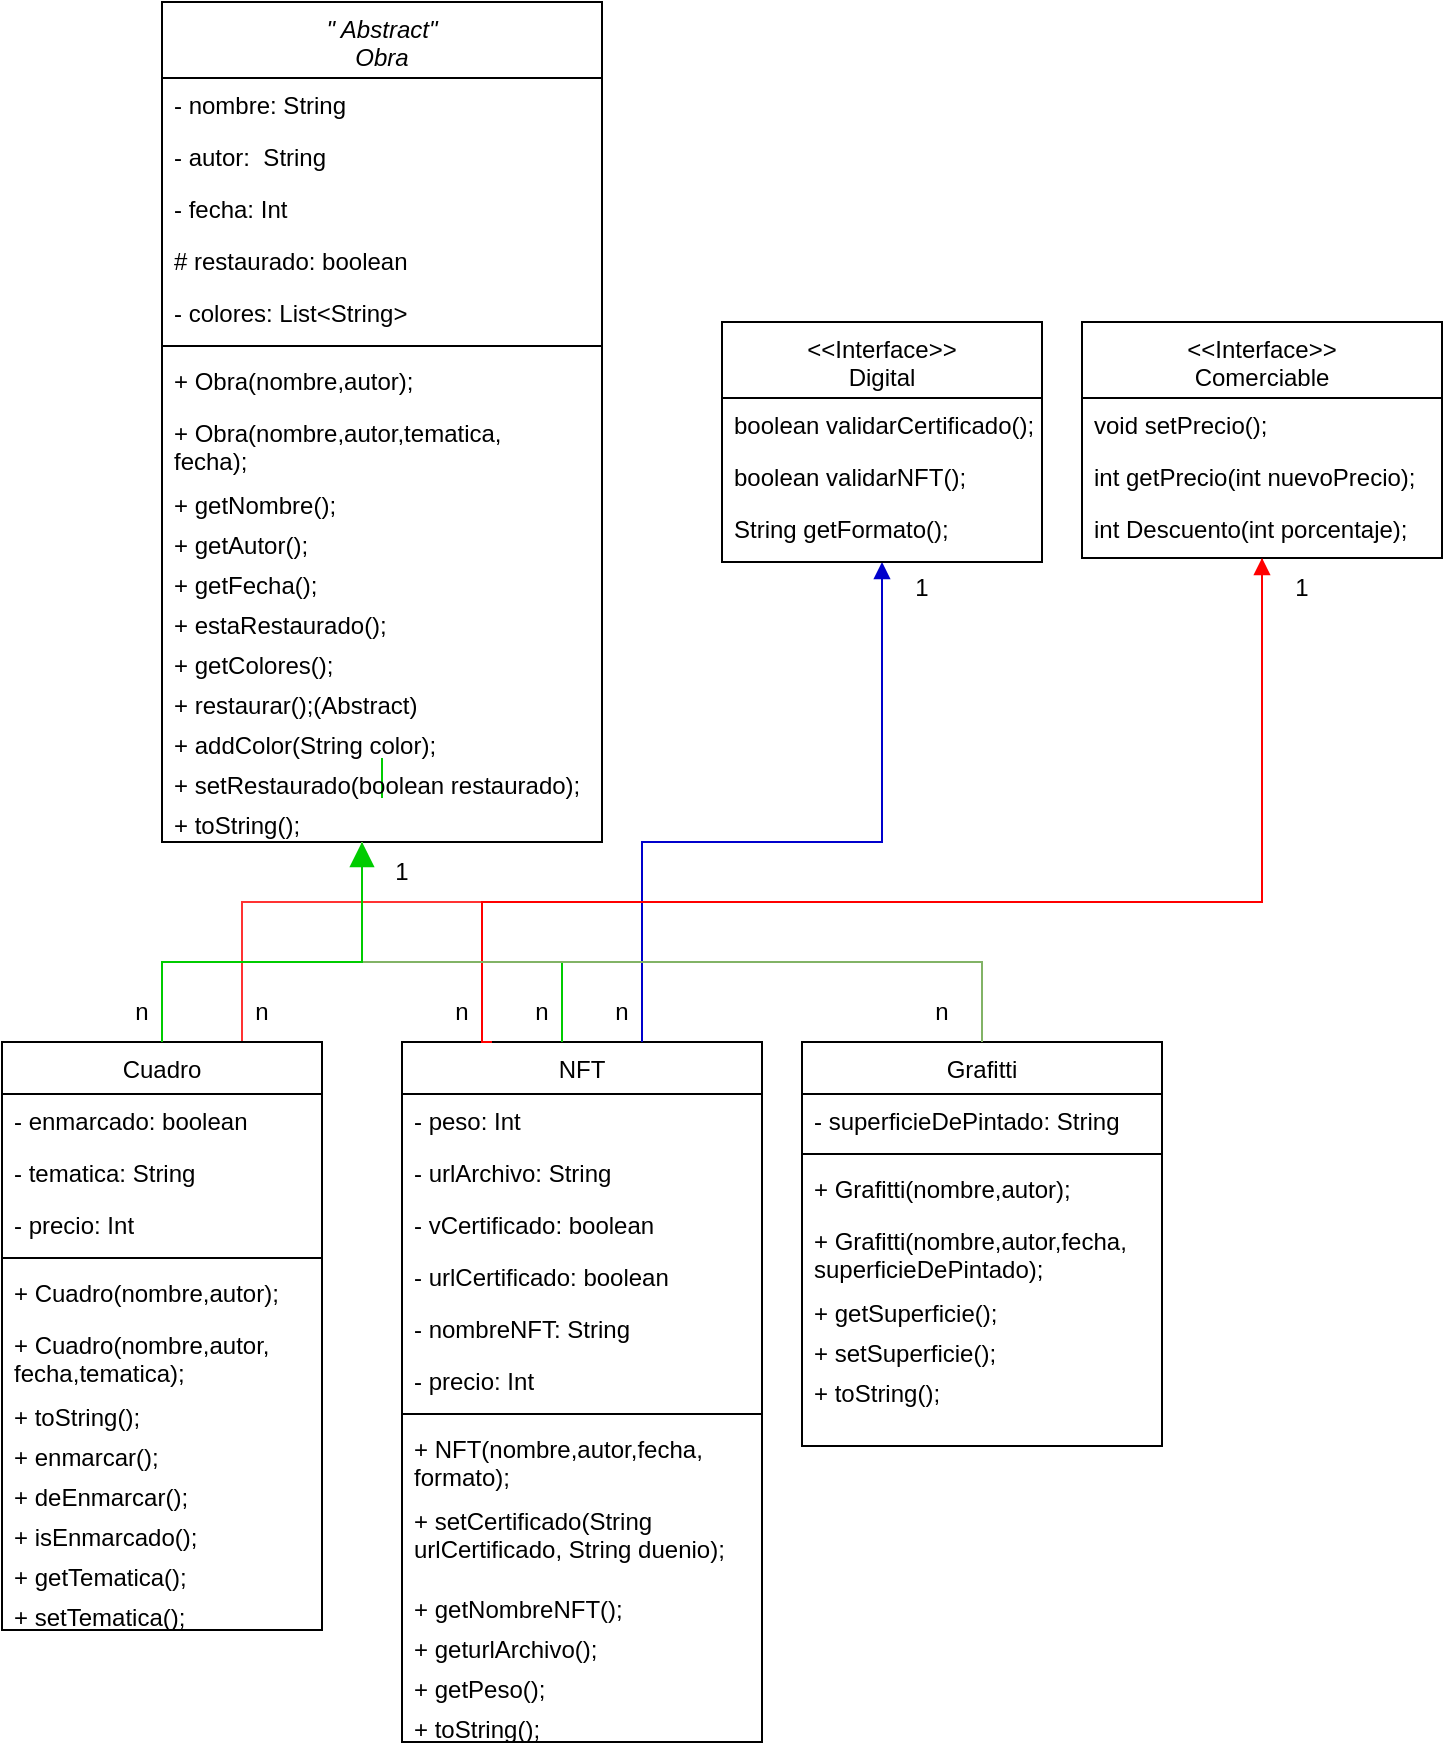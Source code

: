 <mxfile version="20.3.0" type="device"><diagram id="C5RBs43oDa-KdzZeNtuy" name="Page-1"><mxGraphModel dx="677" dy="408" grid="1" gridSize="10" guides="1" tooltips="1" connect="1" arrows="1" fold="1" page="1" pageScale="1" pageWidth="827" pageHeight="1169" math="0" shadow="0"><root><mxCell id="WIyWlLk6GJQsqaUBKTNV-0"/><mxCell id="WIyWlLk6GJQsqaUBKTNV-1" parent="WIyWlLk6GJQsqaUBKTNV-0"/><mxCell id="zkfFHV4jXpPFQw0GAbJ--0" value="&quot; Abstract&quot;&#10;Obra" style="swimlane;fontStyle=2;align=center;verticalAlign=top;childLayout=stackLayout;horizontal=1;startSize=38;horizontalStack=0;resizeParent=1;resizeLast=0;collapsible=1;marginBottom=0;rounded=0;shadow=0;strokeWidth=1;" parent="WIyWlLk6GJQsqaUBKTNV-1" vertex="1"><mxGeometry x="120" y="40" width="220" height="420" as="geometry"><mxRectangle x="230" y="140" width="160" height="26" as="alternateBounds"/></mxGeometry></mxCell><mxCell id="zkfFHV4jXpPFQw0GAbJ--1" value="- nombre: String" style="text;align=left;verticalAlign=top;spacingLeft=4;spacingRight=4;overflow=hidden;rotatable=0;points=[[0,0.5],[1,0.5]];portConstraint=eastwest;" parent="zkfFHV4jXpPFQw0GAbJ--0" vertex="1"><mxGeometry y="38" width="220" height="26" as="geometry"/></mxCell><mxCell id="zkfFHV4jXpPFQw0GAbJ--2" value="- autor:  String" style="text;align=left;verticalAlign=top;spacingLeft=4;spacingRight=4;overflow=hidden;rotatable=0;points=[[0,0.5],[1,0.5]];portConstraint=eastwest;rounded=0;shadow=0;html=0;" parent="zkfFHV4jXpPFQw0GAbJ--0" vertex="1"><mxGeometry y="64" width="220" height="26" as="geometry"/></mxCell><mxCell id="IlGeNTOEbAVLfsoDQ4Li-15" value="- fecha: Int" style="text;align=left;verticalAlign=top;spacingLeft=4;spacingRight=4;overflow=hidden;rotatable=0;points=[[0,0.5],[1,0.5]];portConstraint=eastwest;rounded=0;shadow=0;html=0;" parent="zkfFHV4jXpPFQw0GAbJ--0" vertex="1"><mxGeometry y="90" width="220" height="26" as="geometry"/></mxCell><mxCell id="zkfFHV4jXpPFQw0GAbJ--3" value="# restaurado: boolean" style="text;align=left;verticalAlign=top;spacingLeft=4;spacingRight=4;overflow=hidden;rotatable=0;points=[[0,0.5],[1,0.5]];portConstraint=eastwest;rounded=0;shadow=0;html=0;" parent="zkfFHV4jXpPFQw0GAbJ--0" vertex="1"><mxGeometry y="116" width="220" height="26" as="geometry"/></mxCell><mxCell id="c2WtAOQaHPqkbZbWRUQr-5" value="- colores: List&lt;String&gt;" style="text;align=left;verticalAlign=top;spacingLeft=4;spacingRight=4;overflow=hidden;rotatable=0;points=[[0,0.5],[1,0.5]];portConstraint=eastwest;rounded=0;shadow=0;html=0;" parent="zkfFHV4jXpPFQw0GAbJ--0" vertex="1"><mxGeometry y="142" width="220" height="26" as="geometry"/></mxCell><mxCell id="zkfFHV4jXpPFQw0GAbJ--4" value="" style="line;html=1;strokeWidth=1;align=left;verticalAlign=middle;spacingTop=-1;spacingLeft=3;spacingRight=3;rotatable=0;labelPosition=right;points=[];portConstraint=eastwest;" parent="zkfFHV4jXpPFQw0GAbJ--0" vertex="1"><mxGeometry y="168" width="220" height="8" as="geometry"/></mxCell><mxCell id="IlGeNTOEbAVLfsoDQ4Li-7" value="+ Obra(nombre,autor);" style="text;align=left;verticalAlign=top;spacingLeft=4;spacingRight=4;overflow=hidden;rotatable=0;points=[[0,0.5],[1,0.5]];portConstraint=eastwest;" parent="zkfFHV4jXpPFQw0GAbJ--0" vertex="1"><mxGeometry y="176" width="220" height="26" as="geometry"/></mxCell><mxCell id="IlGeNTOEbAVLfsoDQ4Li-8" value="+ Obra(nombre,autor,tematica,&#10;fecha);" style="text;align=left;verticalAlign=top;spacingLeft=4;spacingRight=4;overflow=hidden;rotatable=0;points=[[0,0.5],[1,0.5]];portConstraint=eastwest;" parent="zkfFHV4jXpPFQw0GAbJ--0" vertex="1"><mxGeometry y="202" width="220" height="36" as="geometry"/></mxCell><mxCell id="EsjitAhI8WHEJejxFA3Y-0" value="+ getNombre();" style="text;align=left;verticalAlign=top;spacingLeft=4;spacingRight=4;overflow=hidden;rotatable=0;points=[[0,0.5],[1,0.5]];portConstraint=eastwest;" parent="zkfFHV4jXpPFQw0GAbJ--0" vertex="1"><mxGeometry y="238" width="220" height="20" as="geometry"/></mxCell><mxCell id="EsjitAhI8WHEJejxFA3Y-1" value="+ getAutor();" style="text;align=left;verticalAlign=top;spacingLeft=4;spacingRight=4;overflow=hidden;rotatable=0;points=[[0,0.5],[1,0.5]];portConstraint=eastwest;" parent="zkfFHV4jXpPFQw0GAbJ--0" vertex="1"><mxGeometry y="258" width="220" height="20" as="geometry"/></mxCell><mxCell id="EsjitAhI8WHEJejxFA3Y-2" value="+ getFecha();" style="text;align=left;verticalAlign=top;spacingLeft=4;spacingRight=4;overflow=hidden;rotatable=0;points=[[0,0.5],[1,0.5]];portConstraint=eastwest;" parent="zkfFHV4jXpPFQw0GAbJ--0" vertex="1"><mxGeometry y="278" width="220" height="20" as="geometry"/></mxCell><mxCell id="EsjitAhI8WHEJejxFA3Y-3" value="+ estaRestaurado();" style="text;align=left;verticalAlign=top;spacingLeft=4;spacingRight=4;overflow=hidden;rotatable=0;points=[[0,0.5],[1,0.5]];portConstraint=eastwest;" parent="zkfFHV4jXpPFQw0GAbJ--0" vertex="1"><mxGeometry y="298" width="220" height="20" as="geometry"/></mxCell><mxCell id="EsjitAhI8WHEJejxFA3Y-4" value="+ getColores();" style="text;align=left;verticalAlign=top;spacingLeft=4;spacingRight=4;overflow=hidden;rotatable=0;points=[[0,0.5],[1,0.5]];portConstraint=eastwest;" parent="zkfFHV4jXpPFQw0GAbJ--0" vertex="1"><mxGeometry y="318" width="220" height="20" as="geometry"/></mxCell><mxCell id="IlGeNTOEbAVLfsoDQ4Li-12" value="+ restaurar();(Abstract)" style="text;align=left;verticalAlign=top;spacingLeft=4;spacingRight=4;overflow=hidden;rotatable=0;points=[[0,0.5],[1,0.5]];portConstraint=eastwest;" parent="zkfFHV4jXpPFQw0GAbJ--0" vertex="1"><mxGeometry y="338" width="220" height="20" as="geometry"/></mxCell><mxCell id="IlGeNTOEbAVLfsoDQ4Li-13" value="+ addColor(String color);" style="text;align=left;verticalAlign=top;spacingLeft=4;spacingRight=4;overflow=hidden;rotatable=0;points=[[0,0.5],[1,0.5]];portConstraint=eastwest;" parent="zkfFHV4jXpPFQw0GAbJ--0" vertex="1"><mxGeometry y="358" width="220" height="20" as="geometry"/></mxCell><mxCell id="zkfFHV4jXpPFQw0GAbJ--12" value="" style="endArrow=none;endSize=10;endFill=0;shadow=0;strokeWidth=1;rounded=0;edgeStyle=elbowEdgeStyle;elbow=vertical;strokeColor=#00CC00;entryX=0.5;entryY=1;entryDx=0;entryDy=0;entryPerimeter=0;startArrow=none;" parent="zkfFHV4jXpPFQw0GAbJ--0" source="c2WtAOQaHPqkbZbWRUQr-0" target="IlGeNTOEbAVLfsoDQ4Li-13" edge="1"><mxGeometry width="160" relative="1" as="geometry"><mxPoint x="20" y="161" as="sourcePoint"/><mxPoint x="20" y="161" as="targetPoint"/><Array as="points"/></mxGeometry></mxCell><mxCell id="EsjitAhI8WHEJejxFA3Y-5" value="+ setRestaurado(boolean restaurado);" style="text;align=left;verticalAlign=top;spacingLeft=4;spacingRight=4;overflow=hidden;rotatable=0;points=[[0,0.5],[1,0.5]];portConstraint=eastwest;" parent="zkfFHV4jXpPFQw0GAbJ--0" vertex="1"><mxGeometry y="378" width="220" height="20" as="geometry"/></mxCell><mxCell id="c2WtAOQaHPqkbZbWRUQr-0" value="+ toString();" style="text;align=left;verticalAlign=top;spacingLeft=4;spacingRight=4;overflow=hidden;rotatable=0;points=[[0,0.5],[1,0.5]];portConstraint=eastwest;" parent="zkfFHV4jXpPFQw0GAbJ--0" vertex="1"><mxGeometry y="398" width="220" height="22" as="geometry"/></mxCell><mxCell id="1ryybWAFeg7MOgY6vSsm-17" style="edgeStyle=orthogonalEdgeStyle;rounded=0;orthogonalLoop=1;jettySize=auto;html=1;exitX=0.75;exitY=0;exitDx=0;exitDy=0;entryX=0.5;entryY=1;entryDx=0;entryDy=0;endArrow=none;endFill=0;strokeColor=#FF3333;" parent="WIyWlLk6GJQsqaUBKTNV-1" source="zkfFHV4jXpPFQw0GAbJ--6" target="1ryybWAFeg7MOgY6vSsm-1" edge="1"><mxGeometry relative="1" as="geometry"><Array as="points"><mxPoint x="180" y="490"/><mxPoint x="680" y="490"/></Array></mxGeometry></mxCell><mxCell id="zkfFHV4jXpPFQw0GAbJ--6" value="Cuadro" style="swimlane;fontStyle=0;align=center;verticalAlign=top;childLayout=stackLayout;horizontal=1;startSize=26;horizontalStack=0;resizeParent=1;resizeLast=0;collapsible=1;marginBottom=0;rounded=0;shadow=0;strokeWidth=1;" parent="WIyWlLk6GJQsqaUBKTNV-1" vertex="1"><mxGeometry x="40" y="560" width="160" height="294" as="geometry"><mxRectangle x="130" y="380" width="160" height="26" as="alternateBounds"/></mxGeometry></mxCell><mxCell id="IlGeNTOEbAVLfsoDQ4Li-54" value="- enmarcado: boolean" style="text;align=left;verticalAlign=top;spacingLeft=4;spacingRight=4;overflow=hidden;rotatable=0;points=[[0,0.5],[1,0.5]];portConstraint=eastwest;rounded=0;shadow=0;html=0;" parent="zkfFHV4jXpPFQw0GAbJ--6" vertex="1"><mxGeometry y="26" width="160" height="26" as="geometry"/></mxCell><mxCell id="IlGeNTOEbAVLfsoDQ4Li-4" value="- tematica: String" style="text;align=left;verticalAlign=top;spacingLeft=4;spacingRight=4;overflow=hidden;rotatable=0;points=[[0,0.5],[1,0.5]];portConstraint=eastwest;rounded=0;shadow=0;html=0;" parent="zkfFHV4jXpPFQw0GAbJ--6" vertex="1"><mxGeometry y="52" width="160" height="26" as="geometry"/></mxCell><mxCell id="IlGeNTOEbAVLfsoDQ4Li-60" value="- precio: Int" style="text;align=left;verticalAlign=top;spacingLeft=4;spacingRight=4;overflow=hidden;rotatable=0;points=[[0,0.5],[1,0.5]];portConstraint=eastwest;" parent="zkfFHV4jXpPFQw0GAbJ--6" vertex="1"><mxGeometry y="78" width="160" height="26" as="geometry"/></mxCell><mxCell id="zkfFHV4jXpPFQw0GAbJ--9" value="" style="line;html=1;strokeWidth=1;align=left;verticalAlign=middle;spacingTop=-1;spacingLeft=3;spacingRight=3;rotatable=0;labelPosition=right;points=[];portConstraint=eastwest;" parent="zkfFHV4jXpPFQw0GAbJ--6" vertex="1"><mxGeometry y="104" width="160" height="8" as="geometry"/></mxCell><mxCell id="IlGeNTOEbAVLfsoDQ4Li-48" value="+ Cuadro(nombre,autor);" style="text;align=left;verticalAlign=top;spacingLeft=4;spacingRight=4;overflow=hidden;rotatable=0;points=[[0,0.5],[1,0.5]];portConstraint=eastwest;" parent="zkfFHV4jXpPFQw0GAbJ--6" vertex="1"><mxGeometry y="112" width="160" height="26" as="geometry"/></mxCell><mxCell id="IlGeNTOEbAVLfsoDQ4Li-49" value="+ Cuadro(nombre,autor,&#10;fecha,tematica);" style="text;align=left;verticalAlign=top;spacingLeft=4;spacingRight=4;overflow=hidden;rotatable=0;points=[[0,0.5],[1,0.5]];portConstraint=eastwest;" parent="zkfFHV4jXpPFQw0GAbJ--6" vertex="1"><mxGeometry y="138" width="160" height="36" as="geometry"/></mxCell><mxCell id="IlGeNTOEbAVLfsoDQ4Li-36" value="+ toString();" style="text;align=left;verticalAlign=top;spacingLeft=4;spacingRight=4;overflow=hidden;rotatable=0;points=[[0,0.5],[1,0.5]];portConstraint=eastwest;" parent="zkfFHV4jXpPFQw0GAbJ--6" vertex="1"><mxGeometry y="174" width="160" height="20" as="geometry"/></mxCell><mxCell id="IlGeNTOEbAVLfsoDQ4Li-14" value="+ enmarcar();" style="text;align=left;verticalAlign=top;spacingLeft=4;spacingRight=4;overflow=hidden;rotatable=0;points=[[0,0.5],[1,0.5]];portConstraint=eastwest;" parent="zkfFHV4jXpPFQw0GAbJ--6" vertex="1"><mxGeometry y="194" width="160" height="20" as="geometry"/></mxCell><mxCell id="5aSgKsPtwKCO3dKngWzt-0" value="+ deEnmarcar();" style="text;align=left;verticalAlign=top;spacingLeft=4;spacingRight=4;overflow=hidden;rotatable=0;points=[[0,0.5],[1,0.5]];portConstraint=eastwest;" parent="zkfFHV4jXpPFQw0GAbJ--6" vertex="1"><mxGeometry y="214" width="160" height="20" as="geometry"/></mxCell><mxCell id="5aSgKsPtwKCO3dKngWzt-1" value="+ isEnmarcado();" style="text;align=left;verticalAlign=top;spacingLeft=4;spacingRight=4;overflow=hidden;rotatable=0;points=[[0,0.5],[1,0.5]];portConstraint=eastwest;" parent="zkfFHV4jXpPFQw0GAbJ--6" vertex="1"><mxGeometry y="234" width="160" height="20" as="geometry"/></mxCell><mxCell id="TFJMKgA3qZkm7pqkjzhx-0" value="+ getTematica();" style="text;align=left;verticalAlign=top;spacingLeft=4;spacingRight=4;overflow=hidden;rotatable=0;points=[[0,0.5],[1,0.5]];portConstraint=eastwest;" parent="zkfFHV4jXpPFQw0GAbJ--6" vertex="1"><mxGeometry y="254" width="160" height="20" as="geometry"/></mxCell><mxCell id="TFJMKgA3qZkm7pqkjzhx-1" value="+ setTematica();" style="text;align=left;verticalAlign=top;spacingLeft=4;spacingRight=4;overflow=hidden;rotatable=0;points=[[0,0.5],[1,0.5]];portConstraint=eastwest;" parent="zkfFHV4jXpPFQw0GAbJ--6" vertex="1"><mxGeometry y="274" width="160" height="20" as="geometry"/></mxCell><mxCell id="zkfFHV4jXpPFQw0GAbJ--13" value="NFT" style="swimlane;fontStyle=0;align=center;verticalAlign=top;childLayout=stackLayout;horizontal=1;startSize=26;horizontalStack=0;resizeParent=1;resizeLast=0;collapsible=1;marginBottom=0;rounded=0;shadow=0;strokeWidth=1;" parent="WIyWlLk6GJQsqaUBKTNV-1" vertex="1"><mxGeometry x="240" y="560" width="180" height="350" as="geometry"><mxRectangle x="340" y="380" width="170" height="26" as="alternateBounds"/></mxGeometry></mxCell><mxCell id="zkfFHV4jXpPFQw0GAbJ--19" value="- peso: Int" style="text;align=left;verticalAlign=top;spacingLeft=4;spacingRight=4;overflow=hidden;rotatable=0;points=[[0,0.5],[1,0.5]];portConstraint=eastwest;rounded=0;shadow=0;html=0;" parent="zkfFHV4jXpPFQw0GAbJ--13" vertex="1"><mxGeometry y="26" width="180" height="26" as="geometry"/></mxCell><mxCell id="TFJMKgA3qZkm7pqkjzhx-2" value="- urlArchivo: String" style="text;align=left;verticalAlign=top;spacingLeft=4;spacingRight=4;overflow=hidden;rotatable=0;points=[[0,0.5],[1,0.5]];portConstraint=eastwest;" parent="zkfFHV4jXpPFQw0GAbJ--13" vertex="1"><mxGeometry y="52" width="180" height="26" as="geometry"/></mxCell><mxCell id="YaqDbMO43gBEIFyWTNgT-2" value="- vCertificado: boolean" style="text;align=left;verticalAlign=top;spacingLeft=4;spacingRight=4;overflow=hidden;rotatable=0;points=[[0,0.5],[1,0.5]];portConstraint=eastwest;rounded=0;shadow=0;html=0;" parent="zkfFHV4jXpPFQw0GAbJ--13" vertex="1"><mxGeometry y="78" width="180" height="26" as="geometry"/></mxCell><mxCell id="TFJMKgA3qZkm7pqkjzhx-3" value="- urlCertificado: boolean" style="text;align=left;verticalAlign=top;spacingLeft=4;spacingRight=4;overflow=hidden;rotatable=0;points=[[0,0.5],[1,0.5]];portConstraint=eastwest;rounded=0;shadow=0;html=0;" parent="zkfFHV4jXpPFQw0GAbJ--13" vertex="1"><mxGeometry y="104" width="180" height="26" as="geometry"/></mxCell><mxCell id="IlGeNTOEbAVLfsoDQ4Li-55" value="- nombreNFT: String" style="text;align=left;verticalAlign=top;spacingLeft=4;spacingRight=4;overflow=hidden;rotatable=0;points=[[0,0.5],[1,0.5]];portConstraint=eastwest;" parent="zkfFHV4jXpPFQw0GAbJ--13" vertex="1"><mxGeometry y="130" width="180" height="26" as="geometry"/></mxCell><mxCell id="1ryybWAFeg7MOgY6vSsm-2" value="- precio: Int" style="text;align=left;verticalAlign=top;spacingLeft=4;spacingRight=4;overflow=hidden;rotatable=0;points=[[0,0.5],[1,0.5]];portConstraint=eastwest;" parent="zkfFHV4jXpPFQw0GAbJ--13" vertex="1"><mxGeometry y="156" width="180" height="26" as="geometry"/></mxCell><mxCell id="zkfFHV4jXpPFQw0GAbJ--15" value="" style="line;html=1;strokeWidth=1;align=left;verticalAlign=middle;spacingTop=-1;spacingLeft=3;spacingRight=3;rotatable=0;labelPosition=right;points=[];portConstraint=eastwest;" parent="zkfFHV4jXpPFQw0GAbJ--13" vertex="1"><mxGeometry y="182" width="180" height="8" as="geometry"/></mxCell><mxCell id="IlGeNTOEbAVLfsoDQ4Li-51" value="+ NFT(nombre,autor,fecha,&#10;formato);" style="text;align=left;verticalAlign=top;spacingLeft=4;spacingRight=4;overflow=hidden;rotatable=0;points=[[0,0.5],[1,0.5]];portConstraint=eastwest;" parent="zkfFHV4jXpPFQw0GAbJ--13" vertex="1"><mxGeometry y="190" width="180" height="36" as="geometry"/></mxCell><mxCell id="TFJMKgA3qZkm7pqkjzhx-5" value="+ setCertificado(String &#10;urlCertificado, String duenio);" style="text;align=left;verticalAlign=top;spacingLeft=4;spacingRight=4;overflow=hidden;rotatable=0;points=[[0,0.5],[1,0.5]];portConstraint=eastwest;" parent="zkfFHV4jXpPFQw0GAbJ--13" vertex="1"><mxGeometry y="226" width="180" height="44" as="geometry"/></mxCell><mxCell id="TFJMKgA3qZkm7pqkjzhx-7" value="+ getNombreNFT();" style="text;align=left;verticalAlign=top;spacingLeft=4;spacingRight=4;overflow=hidden;rotatable=0;points=[[0,0.5],[1,0.5]];portConstraint=eastwest;" parent="zkfFHV4jXpPFQw0GAbJ--13" vertex="1"><mxGeometry y="270" width="180" height="20" as="geometry"/></mxCell><mxCell id="TFJMKgA3qZkm7pqkjzhx-6" value="+ geturlArchivo();" style="text;align=left;verticalAlign=top;spacingLeft=4;spacingRight=4;overflow=hidden;rotatable=0;points=[[0,0.5],[1,0.5]];portConstraint=eastwest;" parent="zkfFHV4jXpPFQw0GAbJ--13" vertex="1"><mxGeometry y="290" width="180" height="20" as="geometry"/></mxCell><mxCell id="TFJMKgA3qZkm7pqkjzhx-4" value="+ getPeso();" style="text;align=left;verticalAlign=top;spacingLeft=4;spacingRight=4;overflow=hidden;rotatable=0;points=[[0,0.5],[1,0.5]];portConstraint=eastwest;" parent="zkfFHV4jXpPFQw0GAbJ--13" vertex="1"><mxGeometry y="310" width="180" height="20" as="geometry"/></mxCell><mxCell id="IlGeNTOEbAVLfsoDQ4Li-41" value="+ toString();" style="text;align=left;verticalAlign=top;spacingLeft=4;spacingRight=4;overflow=hidden;rotatable=0;points=[[0,0.5],[1,0.5]];portConstraint=eastwest;" parent="zkfFHV4jXpPFQw0GAbJ--13" vertex="1"><mxGeometry y="330" width="180" height="20" as="geometry"/></mxCell><mxCell id="zkfFHV4jXpPFQw0GAbJ--16" value="" style="endArrow=none;endSize=10;endFill=0;shadow=0;strokeWidth=1;rounded=0;edgeStyle=elbowEdgeStyle;elbow=vertical;strokeColor=#00CC00;" parent="WIyWlLk6GJQsqaUBKTNV-1" source="zkfFHV4jXpPFQw0GAbJ--13" edge="1"><mxGeometry width="160" relative="1" as="geometry"><mxPoint x="150" y="373" as="sourcePoint"/><mxPoint x="220" y="460" as="targetPoint"/><Array as="points"><mxPoint x="320" y="520"/><mxPoint x="240" y="470"/><mxPoint x="260" y="440"/><mxPoint x="200" y="400"/><mxPoint x="200" y="440"/><mxPoint x="290" y="440"/><mxPoint x="220" y="300"/></Array></mxGeometry></mxCell><mxCell id="1ryybWAFeg7MOgY6vSsm-16" style="edgeStyle=orthogonalEdgeStyle;rounded=0;orthogonalLoop=1;jettySize=auto;html=1;exitX=0.5;exitY=1;exitDx=0;exitDy=0;endArrow=none;endFill=0;strokeColor=#0000CC;startArrow=block;startFill=1;" parent="WIyWlLk6GJQsqaUBKTNV-1" source="zkfFHV4jXpPFQw0GAbJ--17" edge="1"><mxGeometry relative="1" as="geometry"><Array as="points"><mxPoint x="480" y="460"/><mxPoint x="360" y="460"/></Array><mxPoint x="360" y="560" as="targetPoint"/></mxGeometry></mxCell><mxCell id="zkfFHV4jXpPFQw0GAbJ--17" value="&lt;&lt;Interface&gt;&gt;&#10;Digital" style="swimlane;fontStyle=0;align=center;verticalAlign=top;childLayout=stackLayout;horizontal=1;startSize=38;horizontalStack=0;resizeParent=1;resizeLast=0;collapsible=1;marginBottom=0;rounded=0;shadow=0;strokeWidth=1;" parent="WIyWlLk6GJQsqaUBKTNV-1" vertex="1"><mxGeometry x="400" y="200" width="160" height="120" as="geometry"><mxRectangle x="550" y="140" width="160" height="26" as="alternateBounds"/></mxGeometry></mxCell><mxCell id="c2WtAOQaHPqkbZbWRUQr-2" value="boolean validarCertificado();" style="text;align=left;verticalAlign=top;spacingLeft=4;spacingRight=4;overflow=hidden;rotatable=0;points=[[0,0.5],[1,0.5]];portConstraint=eastwest;" parent="zkfFHV4jXpPFQw0GAbJ--17" vertex="1"><mxGeometry y="38" width="160" height="26" as="geometry"/></mxCell><mxCell id="4OB3Ne9pPLZHMpxgfpIC-2" value="boolean validarNFT();" style="text;align=left;verticalAlign=top;spacingLeft=4;spacingRight=4;overflow=hidden;rotatable=0;points=[[0,0.5],[1,0.5]];portConstraint=eastwest;" parent="zkfFHV4jXpPFQw0GAbJ--17" vertex="1"><mxGeometry y="64" width="160" height="26" as="geometry"/></mxCell><mxCell id="YaqDbMO43gBEIFyWTNgT-4" value="String getFormato();" style="text;align=left;verticalAlign=top;spacingLeft=4;spacingRight=4;overflow=hidden;rotatable=0;points=[[0,0.5],[1,0.5]];portConstraint=eastwest;" parent="zkfFHV4jXpPFQw0GAbJ--17" vertex="1"><mxGeometry y="90" width="160" height="26" as="geometry"/></mxCell><mxCell id="1ryybWAFeg7MOgY6vSsm-1" value="&lt;&lt;Interface&gt;&gt;&#10;Comerciable" style="swimlane;fontStyle=0;align=center;verticalAlign=top;childLayout=stackLayout;horizontal=1;startSize=38;horizontalStack=0;resizeParent=1;resizeLast=0;collapsible=1;marginBottom=0;rounded=0;shadow=0;strokeWidth=1;" parent="WIyWlLk6GJQsqaUBKTNV-1" vertex="1"><mxGeometry x="580" y="200" width="180" height="118" as="geometry"><mxRectangle x="550" y="140" width="160" height="26" as="alternateBounds"/></mxGeometry></mxCell><mxCell id="IlGeNTOEbAVLfsoDQ4Li-63" value="void setPrecio();" style="text;align=left;verticalAlign=top;spacingLeft=4;spacingRight=4;overflow=hidden;rotatable=0;points=[[0,0.5],[1,0.5]];portConstraint=eastwest;" parent="1ryybWAFeg7MOgY6vSsm-1" vertex="1"><mxGeometry y="38" width="180" height="26" as="geometry"/></mxCell><mxCell id="YaqDbMO43gBEIFyWTNgT-6" value="int getPrecio(int nuevoPrecio);" style="text;align=left;verticalAlign=top;spacingLeft=4;spacingRight=4;overflow=hidden;rotatable=0;points=[[0,0.5],[1,0.5]];portConstraint=eastwest;" parent="1ryybWAFeg7MOgY6vSsm-1" vertex="1"><mxGeometry y="64" width="180" height="26" as="geometry"/></mxCell><mxCell id="WV--PBF2uOPcAbAWNuCh-0" value="int Descuento(int porcentaje);" style="text;align=left;verticalAlign=top;spacingLeft=4;spacingRight=4;overflow=hidden;rotatable=0;points=[[0,0.5],[1,0.5]];portConstraint=eastwest;" parent="1ryybWAFeg7MOgY6vSsm-1" vertex="1"><mxGeometry y="90" width="180" height="26" as="geometry"/></mxCell><mxCell id="1ryybWAFeg7MOgY6vSsm-18" style="edgeStyle=orthogonalEdgeStyle;rounded=0;orthogonalLoop=1;jettySize=auto;html=1;exitX=0.25;exitY=0;exitDx=0;exitDy=0;entryX=0.5;entryY=1;entryDx=0;entryDy=0;endArrow=block;endFill=1;strokeColor=#FF0000;" parent="WIyWlLk6GJQsqaUBKTNV-1" source="zkfFHV4jXpPFQw0GAbJ--13" target="1ryybWAFeg7MOgY6vSsm-1" edge="1"><mxGeometry relative="1" as="geometry"><Array as="points"><mxPoint x="280" y="490"/><mxPoint x="670" y="490"/></Array></mxGeometry></mxCell><mxCell id="1ryybWAFeg7MOgY6vSsm-8" value="Grafitti" style="swimlane;fontStyle=0;align=center;verticalAlign=top;childLayout=stackLayout;horizontal=1;startSize=26;horizontalStack=0;resizeParent=1;resizeLast=0;collapsible=1;marginBottom=0;rounded=0;shadow=0;strokeWidth=1;" parent="WIyWlLk6GJQsqaUBKTNV-1" vertex="1"><mxGeometry x="440" y="560" width="180" height="202" as="geometry"><mxRectangle x="130" y="380" width="160" height="26" as="alternateBounds"/></mxGeometry></mxCell><mxCell id="YaqDbMO43gBEIFyWTNgT-0" value="- superficieDePintado: String" style="text;align=left;verticalAlign=top;spacingLeft=4;spacingRight=4;overflow=hidden;rotatable=0;points=[[0,0.5],[1,0.5]];portConstraint=eastwest;" parent="1ryybWAFeg7MOgY6vSsm-8" vertex="1"><mxGeometry y="26" width="180" height="26" as="geometry"/></mxCell><mxCell id="1ryybWAFeg7MOgY6vSsm-11" value="" style="line;html=1;strokeWidth=1;align=left;verticalAlign=middle;spacingTop=-1;spacingLeft=3;spacingRight=3;rotatable=0;labelPosition=right;points=[];portConstraint=eastwest;" parent="1ryybWAFeg7MOgY6vSsm-8" vertex="1"><mxGeometry y="52" width="180" height="8" as="geometry"/></mxCell><mxCell id="IlGeNTOEbAVLfsoDQ4Li-52" value="+ Grafitti(nombre,autor);" style="text;align=left;verticalAlign=top;spacingLeft=4;spacingRight=4;overflow=hidden;rotatable=0;points=[[0,0.5],[1,0.5]];portConstraint=eastwest;" parent="1ryybWAFeg7MOgY6vSsm-8" vertex="1"><mxGeometry y="60" width="180" height="26" as="geometry"/></mxCell><mxCell id="IlGeNTOEbAVLfsoDQ4Li-53" value="+ Grafitti(nombre,autor,fecha,&#10;superficieDePintado);" style="text;align=left;verticalAlign=top;spacingLeft=4;spacingRight=4;overflow=hidden;rotatable=0;points=[[0,0.5],[1,0.5]];portConstraint=eastwest;" parent="1ryybWAFeg7MOgY6vSsm-8" vertex="1"><mxGeometry y="86" width="180" height="36" as="geometry"/></mxCell><mxCell id="4OB3Ne9pPLZHMpxgfpIC-0" value="+ getSuperficie();" style="text;align=left;verticalAlign=top;spacingLeft=4;spacingRight=4;overflow=hidden;rotatable=0;points=[[0,0.5],[1,0.5]];portConstraint=eastwest;" parent="1ryybWAFeg7MOgY6vSsm-8" vertex="1"><mxGeometry y="122" width="180" height="20" as="geometry"/></mxCell><mxCell id="4OB3Ne9pPLZHMpxgfpIC-1" value="+ setSuperficie();" style="text;align=left;verticalAlign=top;spacingLeft=4;spacingRight=4;overflow=hidden;rotatable=0;points=[[0,0.5],[1,0.5]];portConstraint=eastwest;" parent="1ryybWAFeg7MOgY6vSsm-8" vertex="1"><mxGeometry y="142" width="180" height="20" as="geometry"/></mxCell><mxCell id="IlGeNTOEbAVLfsoDQ4Li-46" value="+ toString();" style="text;align=left;verticalAlign=top;spacingLeft=4;spacingRight=4;overflow=hidden;rotatable=0;points=[[0,0.5],[1,0.5]];portConstraint=eastwest;" parent="1ryybWAFeg7MOgY6vSsm-8" vertex="1"><mxGeometry y="162" width="180" height="20" as="geometry"/></mxCell><mxCell id="IlGeNTOEbAVLfsoDQ4Li-3" value="" style="edgeStyle=orthogonalEdgeStyle;rounded=0;orthogonalLoop=1;jettySize=auto;html=1;exitX=0.5;exitY=0;exitDx=0;exitDy=0;endArrow=none;endFill=0;strokeColor=#82b366;fillColor=#d5e8d4;" parent="WIyWlLk6GJQsqaUBKTNV-1" source="1ryybWAFeg7MOgY6vSsm-8" edge="1"><mxGeometry relative="1" as="geometry"><mxPoint x="220" y="460" as="targetPoint"/><Array as="points"><mxPoint x="530" y="520"/><mxPoint x="220" y="520"/></Array><mxPoint x="530" y="360" as="sourcePoint"/></mxGeometry></mxCell><mxCell id="c2WtAOQaHPqkbZbWRUQr-1" value="" style="endArrow=block;endSize=10;endFill=1;shadow=0;strokeWidth=1;rounded=0;edgeStyle=elbowEdgeStyle;elbow=vertical;strokeColor=#00CC00;" parent="WIyWlLk6GJQsqaUBKTNV-1" source="zkfFHV4jXpPFQw0GAbJ--6" edge="1"><mxGeometry width="160" relative="1" as="geometry"><mxPoint x="150" y="520" as="sourcePoint"/><mxPoint x="220" y="460" as="targetPoint"/><Array as="points"><mxPoint x="220" y="520"/><mxPoint x="150" y="470"/></Array></mxGeometry></mxCell><mxCell id="IxRbo3tVELdtoHRMBF7t-0" value="1" style="text;html=1;strokeColor=none;fillColor=none;align=center;verticalAlign=middle;whiteSpace=wrap;rounded=0;" vertex="1" parent="WIyWlLk6GJQsqaUBKTNV-1"><mxGeometry x="210" y="460" width="60" height="30" as="geometry"/></mxCell><mxCell id="IxRbo3tVELdtoHRMBF7t-1" value="1" style="text;html=1;strokeColor=none;fillColor=none;align=center;verticalAlign=middle;whiteSpace=wrap;rounded=0;" vertex="1" parent="WIyWlLk6GJQsqaUBKTNV-1"><mxGeometry x="470" y="318" width="60" height="30" as="geometry"/></mxCell><mxCell id="IxRbo3tVELdtoHRMBF7t-2" value="1" style="text;html=1;strokeColor=none;fillColor=none;align=center;verticalAlign=middle;whiteSpace=wrap;rounded=0;" vertex="1" parent="WIyWlLk6GJQsqaUBKTNV-1"><mxGeometry x="660" y="318" width="60" height="30" as="geometry"/></mxCell><mxCell id="IxRbo3tVELdtoHRMBF7t-3" value="n" style="text;html=1;strokeColor=none;fillColor=none;align=center;verticalAlign=middle;whiteSpace=wrap;rounded=0;" vertex="1" parent="WIyWlLk6GJQsqaUBKTNV-1"><mxGeometry x="80" y="530" width="60" height="30" as="geometry"/></mxCell><mxCell id="IxRbo3tVELdtoHRMBF7t-4" value="n" style="text;html=1;strokeColor=none;fillColor=none;align=center;verticalAlign=middle;whiteSpace=wrap;rounded=0;" vertex="1" parent="WIyWlLk6GJQsqaUBKTNV-1"><mxGeometry x="140" y="530" width="60" height="30" as="geometry"/></mxCell><mxCell id="IxRbo3tVELdtoHRMBF7t-5" value="n" style="text;html=1;strokeColor=none;fillColor=none;align=center;verticalAlign=middle;whiteSpace=wrap;rounded=0;" vertex="1" parent="WIyWlLk6GJQsqaUBKTNV-1"><mxGeometry x="240" y="530" width="60" height="30" as="geometry"/></mxCell><mxCell id="IxRbo3tVELdtoHRMBF7t-6" value="n" style="text;html=1;strokeColor=none;fillColor=none;align=center;verticalAlign=middle;whiteSpace=wrap;rounded=0;" vertex="1" parent="WIyWlLk6GJQsqaUBKTNV-1"><mxGeometry x="280" y="530" width="60" height="30" as="geometry"/></mxCell><mxCell id="IxRbo3tVELdtoHRMBF7t-7" value="n" style="text;html=1;strokeColor=none;fillColor=none;align=center;verticalAlign=middle;whiteSpace=wrap;rounded=0;" vertex="1" parent="WIyWlLk6GJQsqaUBKTNV-1"><mxGeometry x="320" y="530" width="60" height="30" as="geometry"/></mxCell><mxCell id="IxRbo3tVELdtoHRMBF7t-12" value="n" style="text;html=1;strokeColor=none;fillColor=none;align=center;verticalAlign=middle;whiteSpace=wrap;rounded=0;" vertex="1" parent="WIyWlLk6GJQsqaUBKTNV-1"><mxGeometry x="480" y="530" width="60" height="30" as="geometry"/></mxCell></root></mxGraphModel></diagram></mxfile>